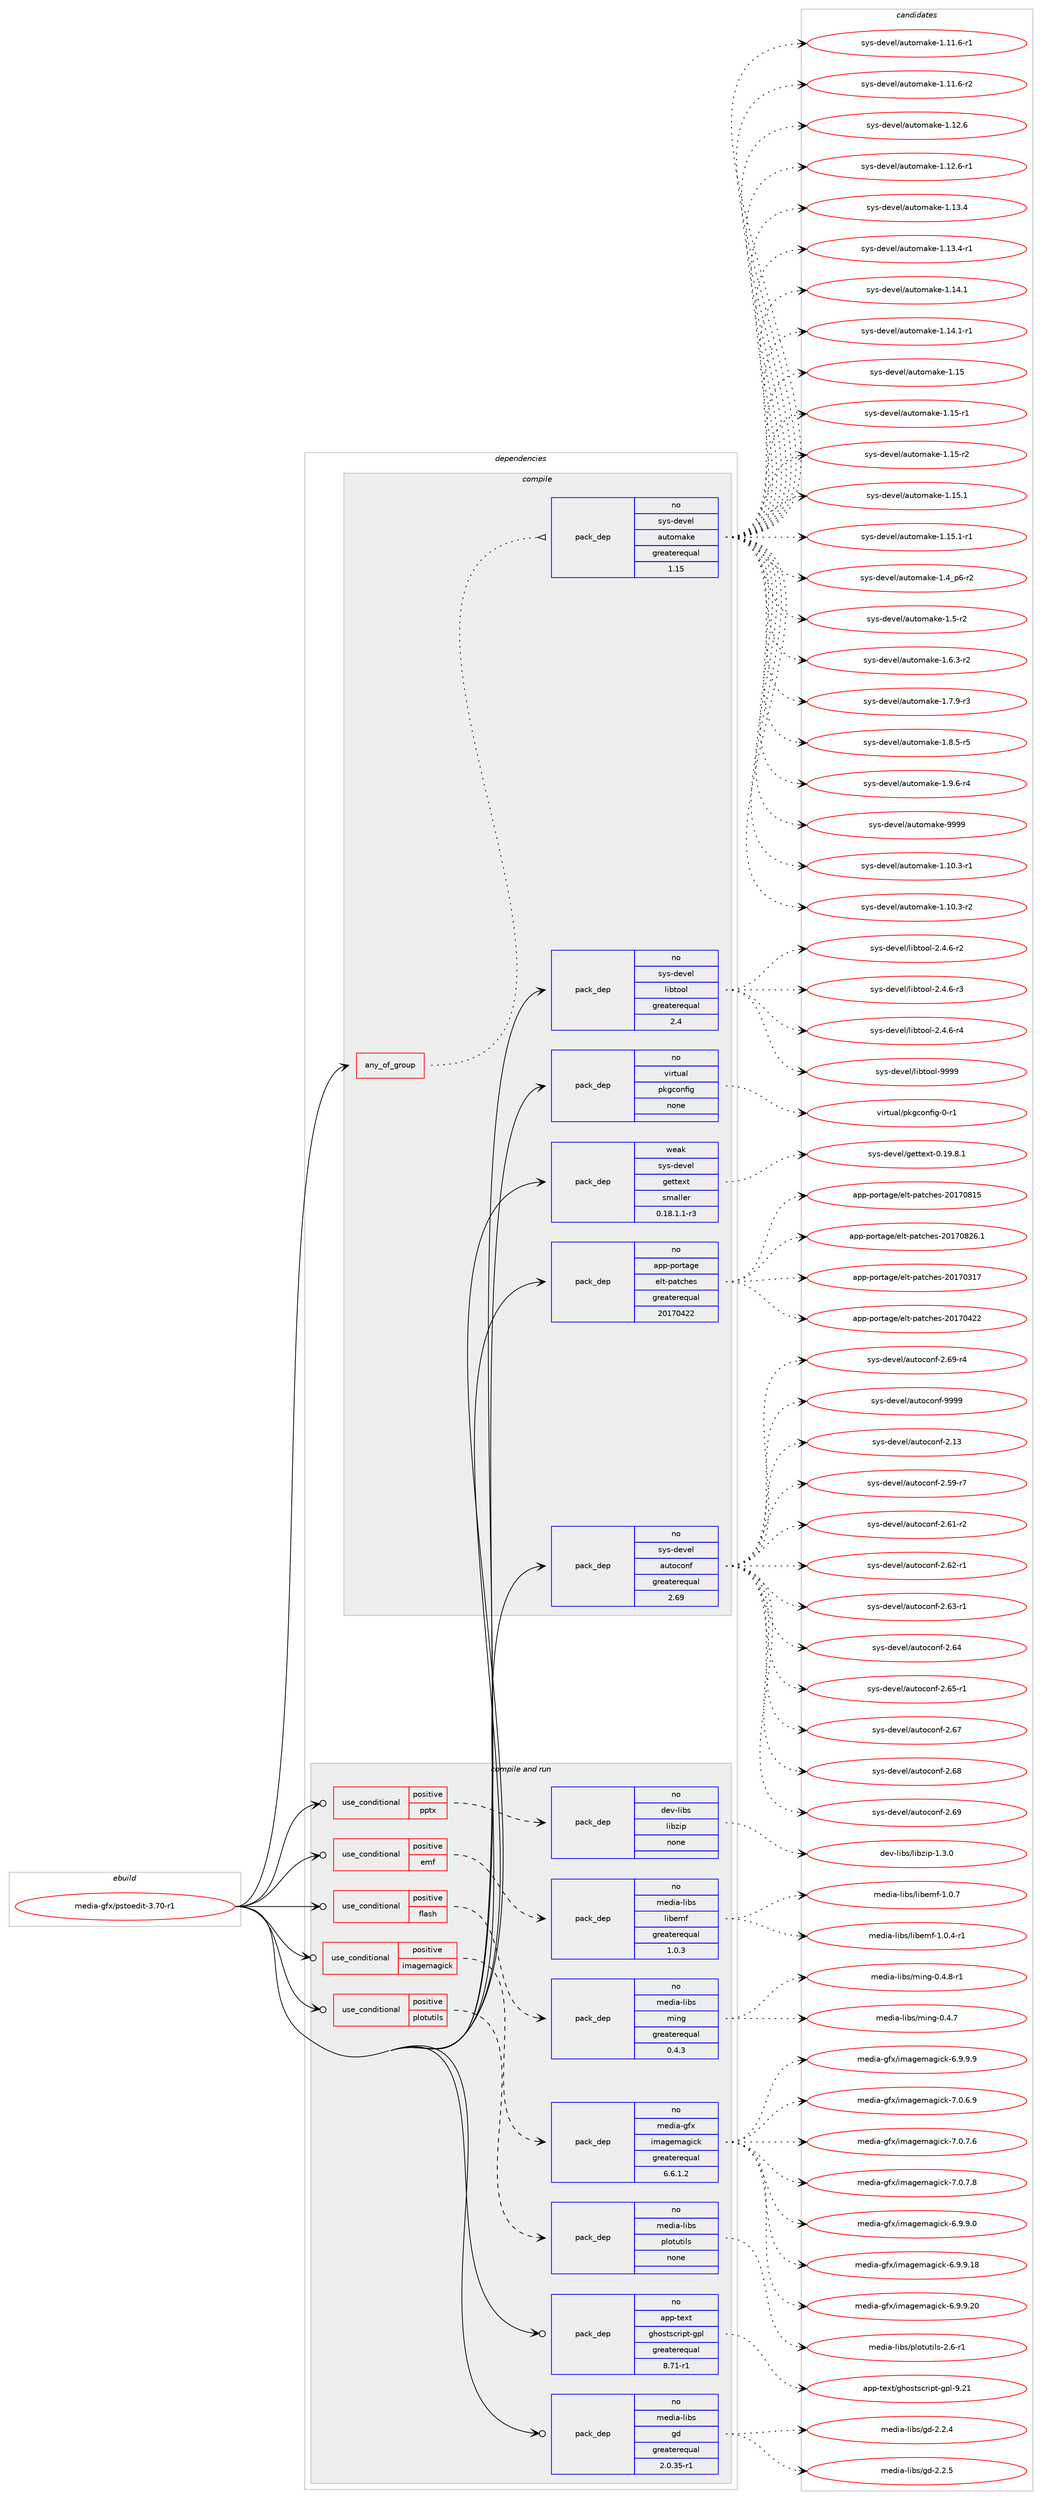 digraph prolog {

# *************
# Graph options
# *************

newrank=true;
concentrate=true;
compound=true;
graph [rankdir=LR,fontname=Helvetica,fontsize=10,ranksep=1.5];#, ranksep=2.5, nodesep=0.2];
edge  [arrowhead=vee];
node  [fontname=Helvetica,fontsize=10];

# **********
# The ebuild
# **********

subgraph cluster_leftcol {
color=gray;
rank=same;
label=<<i>ebuild</i>>;
id [label="media-gfx/pstoedit-3.70-r1", color=red, width=4, href="../media-gfx/pstoedit-3.70-r1.svg"];
}

# ****************
# The dependencies
# ****************

subgraph cluster_midcol {
color=gray;
label=<<i>dependencies</i>>;
subgraph cluster_compile {
fillcolor="#eeeeee";
style=filled;
label=<<i>compile</i>>;
subgraph any5319 {
dependency357562 [label=<<TABLE BORDER="0" CELLBORDER="1" CELLSPACING="0" CELLPADDING="4"><TR><TD CELLPADDING="10">any_of_group</TD></TR></TABLE>>, shape=none, color=red];subgraph pack263689 {
dependency357563 [label=<<TABLE BORDER="0" CELLBORDER="1" CELLSPACING="0" CELLPADDING="4" WIDTH="220"><TR><TD ROWSPAN="6" CELLPADDING="30">pack_dep</TD></TR><TR><TD WIDTH="110">no</TD></TR><TR><TD>sys-devel</TD></TR><TR><TD>automake</TD></TR><TR><TD>greaterequal</TD></TR><TR><TD>1.15</TD></TR></TABLE>>, shape=none, color=blue];
}
dependency357562:e -> dependency357563:w [weight=20,style="dotted",arrowhead="oinv"];
}
id:e -> dependency357562:w [weight=20,style="solid",arrowhead="vee"];
subgraph pack263690 {
dependency357564 [label=<<TABLE BORDER="0" CELLBORDER="1" CELLSPACING="0" CELLPADDING="4" WIDTH="220"><TR><TD ROWSPAN="6" CELLPADDING="30">pack_dep</TD></TR><TR><TD WIDTH="110">no</TD></TR><TR><TD>app-portage</TD></TR><TR><TD>elt-patches</TD></TR><TR><TD>greaterequal</TD></TR><TR><TD>20170422</TD></TR></TABLE>>, shape=none, color=blue];
}
id:e -> dependency357564:w [weight=20,style="solid",arrowhead="vee"];
subgraph pack263691 {
dependency357565 [label=<<TABLE BORDER="0" CELLBORDER="1" CELLSPACING="0" CELLPADDING="4" WIDTH="220"><TR><TD ROWSPAN="6" CELLPADDING="30">pack_dep</TD></TR><TR><TD WIDTH="110">no</TD></TR><TR><TD>sys-devel</TD></TR><TR><TD>autoconf</TD></TR><TR><TD>greaterequal</TD></TR><TR><TD>2.69</TD></TR></TABLE>>, shape=none, color=blue];
}
id:e -> dependency357565:w [weight=20,style="solid",arrowhead="vee"];
subgraph pack263692 {
dependency357566 [label=<<TABLE BORDER="0" CELLBORDER="1" CELLSPACING="0" CELLPADDING="4" WIDTH="220"><TR><TD ROWSPAN="6" CELLPADDING="30">pack_dep</TD></TR><TR><TD WIDTH="110">no</TD></TR><TR><TD>sys-devel</TD></TR><TR><TD>libtool</TD></TR><TR><TD>greaterequal</TD></TR><TR><TD>2.4</TD></TR></TABLE>>, shape=none, color=blue];
}
id:e -> dependency357566:w [weight=20,style="solid",arrowhead="vee"];
subgraph pack263693 {
dependency357567 [label=<<TABLE BORDER="0" CELLBORDER="1" CELLSPACING="0" CELLPADDING="4" WIDTH="220"><TR><TD ROWSPAN="6" CELLPADDING="30">pack_dep</TD></TR><TR><TD WIDTH="110">no</TD></TR><TR><TD>virtual</TD></TR><TR><TD>pkgconfig</TD></TR><TR><TD>none</TD></TR><TR><TD></TD></TR></TABLE>>, shape=none, color=blue];
}
id:e -> dependency357567:w [weight=20,style="solid",arrowhead="vee"];
subgraph pack263694 {
dependency357568 [label=<<TABLE BORDER="0" CELLBORDER="1" CELLSPACING="0" CELLPADDING="4" WIDTH="220"><TR><TD ROWSPAN="6" CELLPADDING="30">pack_dep</TD></TR><TR><TD WIDTH="110">weak</TD></TR><TR><TD>sys-devel</TD></TR><TR><TD>gettext</TD></TR><TR><TD>smaller</TD></TR><TR><TD>0.18.1.1-r3</TD></TR></TABLE>>, shape=none, color=blue];
}
id:e -> dependency357568:w [weight=20,style="solid",arrowhead="vee"];
}
subgraph cluster_compileandrun {
fillcolor="#eeeeee";
style=filled;
label=<<i>compile and run</i>>;
subgraph cond88426 {
dependency357569 [label=<<TABLE BORDER="0" CELLBORDER="1" CELLSPACING="0" CELLPADDING="4"><TR><TD ROWSPAN="3" CELLPADDING="10">use_conditional</TD></TR><TR><TD>positive</TD></TR><TR><TD>emf</TD></TR></TABLE>>, shape=none, color=red];
subgraph pack263695 {
dependency357570 [label=<<TABLE BORDER="0" CELLBORDER="1" CELLSPACING="0" CELLPADDING="4" WIDTH="220"><TR><TD ROWSPAN="6" CELLPADDING="30">pack_dep</TD></TR><TR><TD WIDTH="110">no</TD></TR><TR><TD>media-libs</TD></TR><TR><TD>libemf</TD></TR><TR><TD>greaterequal</TD></TR><TR><TD>1.0.3</TD></TR></TABLE>>, shape=none, color=blue];
}
dependency357569:e -> dependency357570:w [weight=20,style="dashed",arrowhead="vee"];
}
id:e -> dependency357569:w [weight=20,style="solid",arrowhead="odotvee"];
subgraph cond88427 {
dependency357571 [label=<<TABLE BORDER="0" CELLBORDER="1" CELLSPACING="0" CELLPADDING="4"><TR><TD ROWSPAN="3" CELLPADDING="10">use_conditional</TD></TR><TR><TD>positive</TD></TR><TR><TD>flash</TD></TR></TABLE>>, shape=none, color=red];
subgraph pack263696 {
dependency357572 [label=<<TABLE BORDER="0" CELLBORDER="1" CELLSPACING="0" CELLPADDING="4" WIDTH="220"><TR><TD ROWSPAN="6" CELLPADDING="30">pack_dep</TD></TR><TR><TD WIDTH="110">no</TD></TR><TR><TD>media-libs</TD></TR><TR><TD>ming</TD></TR><TR><TD>greaterequal</TD></TR><TR><TD>0.4.3</TD></TR></TABLE>>, shape=none, color=blue];
}
dependency357571:e -> dependency357572:w [weight=20,style="dashed",arrowhead="vee"];
}
id:e -> dependency357571:w [weight=20,style="solid",arrowhead="odotvee"];
subgraph cond88428 {
dependency357573 [label=<<TABLE BORDER="0" CELLBORDER="1" CELLSPACING="0" CELLPADDING="4"><TR><TD ROWSPAN="3" CELLPADDING="10">use_conditional</TD></TR><TR><TD>positive</TD></TR><TR><TD>imagemagick</TD></TR></TABLE>>, shape=none, color=red];
subgraph pack263697 {
dependency357574 [label=<<TABLE BORDER="0" CELLBORDER="1" CELLSPACING="0" CELLPADDING="4" WIDTH="220"><TR><TD ROWSPAN="6" CELLPADDING="30">pack_dep</TD></TR><TR><TD WIDTH="110">no</TD></TR><TR><TD>media-gfx</TD></TR><TR><TD>imagemagick</TD></TR><TR><TD>greaterequal</TD></TR><TR><TD>6.6.1.2</TD></TR></TABLE>>, shape=none, color=blue];
}
dependency357573:e -> dependency357574:w [weight=20,style="dashed",arrowhead="vee"];
}
id:e -> dependency357573:w [weight=20,style="solid",arrowhead="odotvee"];
subgraph cond88429 {
dependency357575 [label=<<TABLE BORDER="0" CELLBORDER="1" CELLSPACING="0" CELLPADDING="4"><TR><TD ROWSPAN="3" CELLPADDING="10">use_conditional</TD></TR><TR><TD>positive</TD></TR><TR><TD>plotutils</TD></TR></TABLE>>, shape=none, color=red];
subgraph pack263698 {
dependency357576 [label=<<TABLE BORDER="0" CELLBORDER="1" CELLSPACING="0" CELLPADDING="4" WIDTH="220"><TR><TD ROWSPAN="6" CELLPADDING="30">pack_dep</TD></TR><TR><TD WIDTH="110">no</TD></TR><TR><TD>media-libs</TD></TR><TR><TD>plotutils</TD></TR><TR><TD>none</TD></TR><TR><TD></TD></TR></TABLE>>, shape=none, color=blue];
}
dependency357575:e -> dependency357576:w [weight=20,style="dashed",arrowhead="vee"];
}
id:e -> dependency357575:w [weight=20,style="solid",arrowhead="odotvee"];
subgraph cond88430 {
dependency357577 [label=<<TABLE BORDER="0" CELLBORDER="1" CELLSPACING="0" CELLPADDING="4"><TR><TD ROWSPAN="3" CELLPADDING="10">use_conditional</TD></TR><TR><TD>positive</TD></TR><TR><TD>pptx</TD></TR></TABLE>>, shape=none, color=red];
subgraph pack263699 {
dependency357578 [label=<<TABLE BORDER="0" CELLBORDER="1" CELLSPACING="0" CELLPADDING="4" WIDTH="220"><TR><TD ROWSPAN="6" CELLPADDING="30">pack_dep</TD></TR><TR><TD WIDTH="110">no</TD></TR><TR><TD>dev-libs</TD></TR><TR><TD>libzip</TD></TR><TR><TD>none</TD></TR><TR><TD></TD></TR></TABLE>>, shape=none, color=blue];
}
dependency357577:e -> dependency357578:w [weight=20,style="dashed",arrowhead="vee"];
}
id:e -> dependency357577:w [weight=20,style="solid",arrowhead="odotvee"];
subgraph pack263700 {
dependency357579 [label=<<TABLE BORDER="0" CELLBORDER="1" CELLSPACING="0" CELLPADDING="4" WIDTH="220"><TR><TD ROWSPAN="6" CELLPADDING="30">pack_dep</TD></TR><TR><TD WIDTH="110">no</TD></TR><TR><TD>app-text</TD></TR><TR><TD>ghostscript-gpl</TD></TR><TR><TD>greaterequal</TD></TR><TR><TD>8.71-r1</TD></TR></TABLE>>, shape=none, color=blue];
}
id:e -> dependency357579:w [weight=20,style="solid",arrowhead="odotvee"];
subgraph pack263701 {
dependency357580 [label=<<TABLE BORDER="0" CELLBORDER="1" CELLSPACING="0" CELLPADDING="4" WIDTH="220"><TR><TD ROWSPAN="6" CELLPADDING="30">pack_dep</TD></TR><TR><TD WIDTH="110">no</TD></TR><TR><TD>media-libs</TD></TR><TR><TD>gd</TD></TR><TR><TD>greaterequal</TD></TR><TR><TD>2.0.35-r1</TD></TR></TABLE>>, shape=none, color=blue];
}
id:e -> dependency357580:w [weight=20,style="solid",arrowhead="odotvee"];
}
subgraph cluster_run {
fillcolor="#eeeeee";
style=filled;
label=<<i>run</i>>;
}
}

# **************
# The candidates
# **************

subgraph cluster_choices {
rank=same;
color=gray;
label=<<i>candidates</i>>;

subgraph choice263689 {
color=black;
nodesep=1;
choice11512111545100101118101108479711711611110997107101454946494846514511449 [label="sys-devel/automake-1.10.3-r1", color=red, width=4,href="../sys-devel/automake-1.10.3-r1.svg"];
choice11512111545100101118101108479711711611110997107101454946494846514511450 [label="sys-devel/automake-1.10.3-r2", color=red, width=4,href="../sys-devel/automake-1.10.3-r2.svg"];
choice11512111545100101118101108479711711611110997107101454946494946544511449 [label="sys-devel/automake-1.11.6-r1", color=red, width=4,href="../sys-devel/automake-1.11.6-r1.svg"];
choice11512111545100101118101108479711711611110997107101454946494946544511450 [label="sys-devel/automake-1.11.6-r2", color=red, width=4,href="../sys-devel/automake-1.11.6-r2.svg"];
choice1151211154510010111810110847971171161111099710710145494649504654 [label="sys-devel/automake-1.12.6", color=red, width=4,href="../sys-devel/automake-1.12.6.svg"];
choice11512111545100101118101108479711711611110997107101454946495046544511449 [label="sys-devel/automake-1.12.6-r1", color=red, width=4,href="../sys-devel/automake-1.12.6-r1.svg"];
choice1151211154510010111810110847971171161111099710710145494649514652 [label="sys-devel/automake-1.13.4", color=red, width=4,href="../sys-devel/automake-1.13.4.svg"];
choice11512111545100101118101108479711711611110997107101454946495146524511449 [label="sys-devel/automake-1.13.4-r1", color=red, width=4,href="../sys-devel/automake-1.13.4-r1.svg"];
choice1151211154510010111810110847971171161111099710710145494649524649 [label="sys-devel/automake-1.14.1", color=red, width=4,href="../sys-devel/automake-1.14.1.svg"];
choice11512111545100101118101108479711711611110997107101454946495246494511449 [label="sys-devel/automake-1.14.1-r1", color=red, width=4,href="../sys-devel/automake-1.14.1-r1.svg"];
choice115121115451001011181011084797117116111109971071014549464953 [label="sys-devel/automake-1.15", color=red, width=4,href="../sys-devel/automake-1.15.svg"];
choice1151211154510010111810110847971171161111099710710145494649534511449 [label="sys-devel/automake-1.15-r1", color=red, width=4,href="../sys-devel/automake-1.15-r1.svg"];
choice1151211154510010111810110847971171161111099710710145494649534511450 [label="sys-devel/automake-1.15-r2", color=red, width=4,href="../sys-devel/automake-1.15-r2.svg"];
choice1151211154510010111810110847971171161111099710710145494649534649 [label="sys-devel/automake-1.15.1", color=red, width=4,href="../sys-devel/automake-1.15.1.svg"];
choice11512111545100101118101108479711711611110997107101454946495346494511449 [label="sys-devel/automake-1.15.1-r1", color=red, width=4,href="../sys-devel/automake-1.15.1-r1.svg"];
choice115121115451001011181011084797117116111109971071014549465295112544511450 [label="sys-devel/automake-1.4_p6-r2", color=red, width=4,href="../sys-devel/automake-1.4_p6-r2.svg"];
choice11512111545100101118101108479711711611110997107101454946534511450 [label="sys-devel/automake-1.5-r2", color=red, width=4,href="../sys-devel/automake-1.5-r2.svg"];
choice115121115451001011181011084797117116111109971071014549465446514511450 [label="sys-devel/automake-1.6.3-r2", color=red, width=4,href="../sys-devel/automake-1.6.3-r2.svg"];
choice115121115451001011181011084797117116111109971071014549465546574511451 [label="sys-devel/automake-1.7.9-r3", color=red, width=4,href="../sys-devel/automake-1.7.9-r3.svg"];
choice115121115451001011181011084797117116111109971071014549465646534511453 [label="sys-devel/automake-1.8.5-r5", color=red, width=4,href="../sys-devel/automake-1.8.5-r5.svg"];
choice115121115451001011181011084797117116111109971071014549465746544511452 [label="sys-devel/automake-1.9.6-r4", color=red, width=4,href="../sys-devel/automake-1.9.6-r4.svg"];
choice115121115451001011181011084797117116111109971071014557575757 [label="sys-devel/automake-9999", color=red, width=4,href="../sys-devel/automake-9999.svg"];
dependency357563:e -> choice11512111545100101118101108479711711611110997107101454946494846514511449:w [style=dotted,weight="100"];
dependency357563:e -> choice11512111545100101118101108479711711611110997107101454946494846514511450:w [style=dotted,weight="100"];
dependency357563:e -> choice11512111545100101118101108479711711611110997107101454946494946544511449:w [style=dotted,weight="100"];
dependency357563:e -> choice11512111545100101118101108479711711611110997107101454946494946544511450:w [style=dotted,weight="100"];
dependency357563:e -> choice1151211154510010111810110847971171161111099710710145494649504654:w [style=dotted,weight="100"];
dependency357563:e -> choice11512111545100101118101108479711711611110997107101454946495046544511449:w [style=dotted,weight="100"];
dependency357563:e -> choice1151211154510010111810110847971171161111099710710145494649514652:w [style=dotted,weight="100"];
dependency357563:e -> choice11512111545100101118101108479711711611110997107101454946495146524511449:w [style=dotted,weight="100"];
dependency357563:e -> choice1151211154510010111810110847971171161111099710710145494649524649:w [style=dotted,weight="100"];
dependency357563:e -> choice11512111545100101118101108479711711611110997107101454946495246494511449:w [style=dotted,weight="100"];
dependency357563:e -> choice115121115451001011181011084797117116111109971071014549464953:w [style=dotted,weight="100"];
dependency357563:e -> choice1151211154510010111810110847971171161111099710710145494649534511449:w [style=dotted,weight="100"];
dependency357563:e -> choice1151211154510010111810110847971171161111099710710145494649534511450:w [style=dotted,weight="100"];
dependency357563:e -> choice1151211154510010111810110847971171161111099710710145494649534649:w [style=dotted,weight="100"];
dependency357563:e -> choice11512111545100101118101108479711711611110997107101454946495346494511449:w [style=dotted,weight="100"];
dependency357563:e -> choice115121115451001011181011084797117116111109971071014549465295112544511450:w [style=dotted,weight="100"];
dependency357563:e -> choice11512111545100101118101108479711711611110997107101454946534511450:w [style=dotted,weight="100"];
dependency357563:e -> choice115121115451001011181011084797117116111109971071014549465446514511450:w [style=dotted,weight="100"];
dependency357563:e -> choice115121115451001011181011084797117116111109971071014549465546574511451:w [style=dotted,weight="100"];
dependency357563:e -> choice115121115451001011181011084797117116111109971071014549465646534511453:w [style=dotted,weight="100"];
dependency357563:e -> choice115121115451001011181011084797117116111109971071014549465746544511452:w [style=dotted,weight="100"];
dependency357563:e -> choice115121115451001011181011084797117116111109971071014557575757:w [style=dotted,weight="100"];
}
subgraph choice263690 {
color=black;
nodesep=1;
choice97112112451121111141169710310147101108116451129711699104101115455048495548514955 [label="app-portage/elt-patches-20170317", color=red, width=4,href="../app-portage/elt-patches-20170317.svg"];
choice97112112451121111141169710310147101108116451129711699104101115455048495548525050 [label="app-portage/elt-patches-20170422", color=red, width=4,href="../app-portage/elt-patches-20170422.svg"];
choice97112112451121111141169710310147101108116451129711699104101115455048495548564953 [label="app-portage/elt-patches-20170815", color=red, width=4,href="../app-portage/elt-patches-20170815.svg"];
choice971121124511211111411697103101471011081164511297116991041011154550484955485650544649 [label="app-portage/elt-patches-20170826.1", color=red, width=4,href="../app-portage/elt-patches-20170826.1.svg"];
dependency357564:e -> choice97112112451121111141169710310147101108116451129711699104101115455048495548514955:w [style=dotted,weight="100"];
dependency357564:e -> choice97112112451121111141169710310147101108116451129711699104101115455048495548525050:w [style=dotted,weight="100"];
dependency357564:e -> choice97112112451121111141169710310147101108116451129711699104101115455048495548564953:w [style=dotted,weight="100"];
dependency357564:e -> choice971121124511211111411697103101471011081164511297116991041011154550484955485650544649:w [style=dotted,weight="100"];
}
subgraph choice263691 {
color=black;
nodesep=1;
choice115121115451001011181011084797117116111991111101024550464951 [label="sys-devel/autoconf-2.13", color=red, width=4,href="../sys-devel/autoconf-2.13.svg"];
choice1151211154510010111810110847971171161119911111010245504653574511455 [label="sys-devel/autoconf-2.59-r7", color=red, width=4,href="../sys-devel/autoconf-2.59-r7.svg"];
choice1151211154510010111810110847971171161119911111010245504654494511450 [label="sys-devel/autoconf-2.61-r2", color=red, width=4,href="../sys-devel/autoconf-2.61-r2.svg"];
choice1151211154510010111810110847971171161119911111010245504654504511449 [label="sys-devel/autoconf-2.62-r1", color=red, width=4,href="../sys-devel/autoconf-2.62-r1.svg"];
choice1151211154510010111810110847971171161119911111010245504654514511449 [label="sys-devel/autoconf-2.63-r1", color=red, width=4,href="../sys-devel/autoconf-2.63-r1.svg"];
choice115121115451001011181011084797117116111991111101024550465452 [label="sys-devel/autoconf-2.64", color=red, width=4,href="../sys-devel/autoconf-2.64.svg"];
choice1151211154510010111810110847971171161119911111010245504654534511449 [label="sys-devel/autoconf-2.65-r1", color=red, width=4,href="../sys-devel/autoconf-2.65-r1.svg"];
choice115121115451001011181011084797117116111991111101024550465455 [label="sys-devel/autoconf-2.67", color=red, width=4,href="../sys-devel/autoconf-2.67.svg"];
choice115121115451001011181011084797117116111991111101024550465456 [label="sys-devel/autoconf-2.68", color=red, width=4,href="../sys-devel/autoconf-2.68.svg"];
choice115121115451001011181011084797117116111991111101024550465457 [label="sys-devel/autoconf-2.69", color=red, width=4,href="../sys-devel/autoconf-2.69.svg"];
choice1151211154510010111810110847971171161119911111010245504654574511452 [label="sys-devel/autoconf-2.69-r4", color=red, width=4,href="../sys-devel/autoconf-2.69-r4.svg"];
choice115121115451001011181011084797117116111991111101024557575757 [label="sys-devel/autoconf-9999", color=red, width=4,href="../sys-devel/autoconf-9999.svg"];
dependency357565:e -> choice115121115451001011181011084797117116111991111101024550464951:w [style=dotted,weight="100"];
dependency357565:e -> choice1151211154510010111810110847971171161119911111010245504653574511455:w [style=dotted,weight="100"];
dependency357565:e -> choice1151211154510010111810110847971171161119911111010245504654494511450:w [style=dotted,weight="100"];
dependency357565:e -> choice1151211154510010111810110847971171161119911111010245504654504511449:w [style=dotted,weight="100"];
dependency357565:e -> choice1151211154510010111810110847971171161119911111010245504654514511449:w [style=dotted,weight="100"];
dependency357565:e -> choice115121115451001011181011084797117116111991111101024550465452:w [style=dotted,weight="100"];
dependency357565:e -> choice1151211154510010111810110847971171161119911111010245504654534511449:w [style=dotted,weight="100"];
dependency357565:e -> choice115121115451001011181011084797117116111991111101024550465455:w [style=dotted,weight="100"];
dependency357565:e -> choice115121115451001011181011084797117116111991111101024550465456:w [style=dotted,weight="100"];
dependency357565:e -> choice115121115451001011181011084797117116111991111101024550465457:w [style=dotted,weight="100"];
dependency357565:e -> choice1151211154510010111810110847971171161119911111010245504654574511452:w [style=dotted,weight="100"];
dependency357565:e -> choice115121115451001011181011084797117116111991111101024557575757:w [style=dotted,weight="100"];
}
subgraph choice263692 {
color=black;
nodesep=1;
choice1151211154510010111810110847108105981161111111084550465246544511450 [label="sys-devel/libtool-2.4.6-r2", color=red, width=4,href="../sys-devel/libtool-2.4.6-r2.svg"];
choice1151211154510010111810110847108105981161111111084550465246544511451 [label="sys-devel/libtool-2.4.6-r3", color=red, width=4,href="../sys-devel/libtool-2.4.6-r3.svg"];
choice1151211154510010111810110847108105981161111111084550465246544511452 [label="sys-devel/libtool-2.4.6-r4", color=red, width=4,href="../sys-devel/libtool-2.4.6-r4.svg"];
choice1151211154510010111810110847108105981161111111084557575757 [label="sys-devel/libtool-9999", color=red, width=4,href="../sys-devel/libtool-9999.svg"];
dependency357566:e -> choice1151211154510010111810110847108105981161111111084550465246544511450:w [style=dotted,weight="100"];
dependency357566:e -> choice1151211154510010111810110847108105981161111111084550465246544511451:w [style=dotted,weight="100"];
dependency357566:e -> choice1151211154510010111810110847108105981161111111084550465246544511452:w [style=dotted,weight="100"];
dependency357566:e -> choice1151211154510010111810110847108105981161111111084557575757:w [style=dotted,weight="100"];
}
subgraph choice263693 {
color=black;
nodesep=1;
choice11810511411611797108471121071039911111010210510345484511449 [label="virtual/pkgconfig-0-r1", color=red, width=4,href="../virtual/pkgconfig-0-r1.svg"];
dependency357567:e -> choice11810511411611797108471121071039911111010210510345484511449:w [style=dotted,weight="100"];
}
subgraph choice263694 {
color=black;
nodesep=1;
choice1151211154510010111810110847103101116116101120116454846495746564649 [label="sys-devel/gettext-0.19.8.1", color=red, width=4,href="../sys-devel/gettext-0.19.8.1.svg"];
dependency357568:e -> choice1151211154510010111810110847103101116116101120116454846495746564649:w [style=dotted,weight="100"];
}
subgraph choice263695 {
color=black;
nodesep=1;
choice10910110010597451081059811547108105981011091024549464846524511449 [label="media-libs/libemf-1.0.4-r1", color=red, width=4,href="../media-libs/libemf-1.0.4-r1.svg"];
choice1091011001059745108105981154710810598101109102454946484655 [label="media-libs/libemf-1.0.7", color=red, width=4,href="../media-libs/libemf-1.0.7.svg"];
dependency357570:e -> choice10910110010597451081059811547108105981011091024549464846524511449:w [style=dotted,weight="100"];
dependency357570:e -> choice1091011001059745108105981154710810598101109102454946484655:w [style=dotted,weight="100"];
}
subgraph choice263696 {
color=black;
nodesep=1;
choice10910110010597451081059811547109105110103454846524655 [label="media-libs/ming-0.4.7", color=red, width=4,href="../media-libs/ming-0.4.7.svg"];
choice109101100105974510810598115471091051101034548465246564511449 [label="media-libs/ming-0.4.8-r1", color=red, width=4,href="../media-libs/ming-0.4.8-r1.svg"];
dependency357572:e -> choice10910110010597451081059811547109105110103454846524655:w [style=dotted,weight="100"];
dependency357572:e -> choice109101100105974510810598115471091051101034548465246564511449:w [style=dotted,weight="100"];
}
subgraph choice263697 {
color=black;
nodesep=1;
choice1091011001059745103102120471051099710310110997103105991074554465746574648 [label="media-gfx/imagemagick-6.9.9.0", color=red, width=4,href="../media-gfx/imagemagick-6.9.9.0.svg"];
choice109101100105974510310212047105109971031011099710310599107455446574657464956 [label="media-gfx/imagemagick-6.9.9.18", color=red, width=4,href="../media-gfx/imagemagick-6.9.9.18.svg"];
choice109101100105974510310212047105109971031011099710310599107455446574657465048 [label="media-gfx/imagemagick-6.9.9.20", color=red, width=4,href="../media-gfx/imagemagick-6.9.9.20.svg"];
choice1091011001059745103102120471051099710310110997103105991074554465746574657 [label="media-gfx/imagemagick-6.9.9.9", color=red, width=4,href="../media-gfx/imagemagick-6.9.9.9.svg"];
choice1091011001059745103102120471051099710310110997103105991074555464846544657 [label="media-gfx/imagemagick-7.0.6.9", color=red, width=4,href="../media-gfx/imagemagick-7.0.6.9.svg"];
choice1091011001059745103102120471051099710310110997103105991074555464846554654 [label="media-gfx/imagemagick-7.0.7.6", color=red, width=4,href="../media-gfx/imagemagick-7.0.7.6.svg"];
choice1091011001059745103102120471051099710310110997103105991074555464846554656 [label="media-gfx/imagemagick-7.0.7.8", color=red, width=4,href="../media-gfx/imagemagick-7.0.7.8.svg"];
dependency357574:e -> choice1091011001059745103102120471051099710310110997103105991074554465746574648:w [style=dotted,weight="100"];
dependency357574:e -> choice109101100105974510310212047105109971031011099710310599107455446574657464956:w [style=dotted,weight="100"];
dependency357574:e -> choice109101100105974510310212047105109971031011099710310599107455446574657465048:w [style=dotted,weight="100"];
dependency357574:e -> choice1091011001059745103102120471051099710310110997103105991074554465746574657:w [style=dotted,weight="100"];
dependency357574:e -> choice1091011001059745103102120471051099710310110997103105991074555464846544657:w [style=dotted,weight="100"];
dependency357574:e -> choice1091011001059745103102120471051099710310110997103105991074555464846554654:w [style=dotted,weight="100"];
dependency357574:e -> choice1091011001059745103102120471051099710310110997103105991074555464846554656:w [style=dotted,weight="100"];
}
subgraph choice263698 {
color=black;
nodesep=1;
choice10910110010597451081059811547112108111116117116105108115455046544511449 [label="media-libs/plotutils-2.6-r1", color=red, width=4,href="../media-libs/plotutils-2.6-r1.svg"];
dependency357576:e -> choice10910110010597451081059811547112108111116117116105108115455046544511449:w [style=dotted,weight="100"];
}
subgraph choice263699 {
color=black;
nodesep=1;
choice10010111845108105981154710810598122105112454946514648 [label="dev-libs/libzip-1.3.0", color=red, width=4,href="../dev-libs/libzip-1.3.0.svg"];
dependency357578:e -> choice10010111845108105981154710810598122105112454946514648:w [style=dotted,weight="100"];
}
subgraph choice263700 {
color=black;
nodesep=1;
choice97112112451161011201164710310411111511611599114105112116451031121084557465049 [label="app-text/ghostscript-gpl-9.21", color=red, width=4,href="../app-text/ghostscript-gpl-9.21.svg"];
dependency357579:e -> choice97112112451161011201164710310411111511611599114105112116451031121084557465049:w [style=dotted,weight="100"];
}
subgraph choice263701 {
color=black;
nodesep=1;
choice10910110010597451081059811547103100455046504652 [label="media-libs/gd-2.2.4", color=red, width=4,href="../media-libs/gd-2.2.4.svg"];
choice10910110010597451081059811547103100455046504653 [label="media-libs/gd-2.2.5", color=red, width=4,href="../media-libs/gd-2.2.5.svg"];
dependency357580:e -> choice10910110010597451081059811547103100455046504652:w [style=dotted,weight="100"];
dependency357580:e -> choice10910110010597451081059811547103100455046504653:w [style=dotted,weight="100"];
}
}

}
